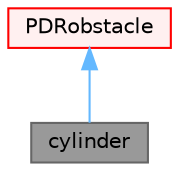 digraph "cylinder"
{
 // LATEX_PDF_SIZE
  bgcolor="transparent";
  edge [fontname=Helvetica,fontsize=10,labelfontname=Helvetica,labelfontsize=10];
  node [fontname=Helvetica,fontsize=10,shape=box,height=0.2,width=0.4];
  Node1 [id="Node000001",label="cylinder",height=0.2,width=0.4,color="gray40", fillcolor="grey60", style="filled", fontcolor="black",tooltip="A cylinder, selectable as cyl or cylinder."];
  Node2 -> Node1 [id="edge1_Node000001_Node000002",dir="back",color="steelblue1",style="solid",tooltip=" "];
  Node2 [id="Node000002",label="PDRobstacle",height=0.2,width=0.4,color="red", fillcolor="#FFF0F0", style="filled",URL="$classFoam_1_1PDRobstacle.html",tooltip="Obstacle definitions for PDR."];
}
